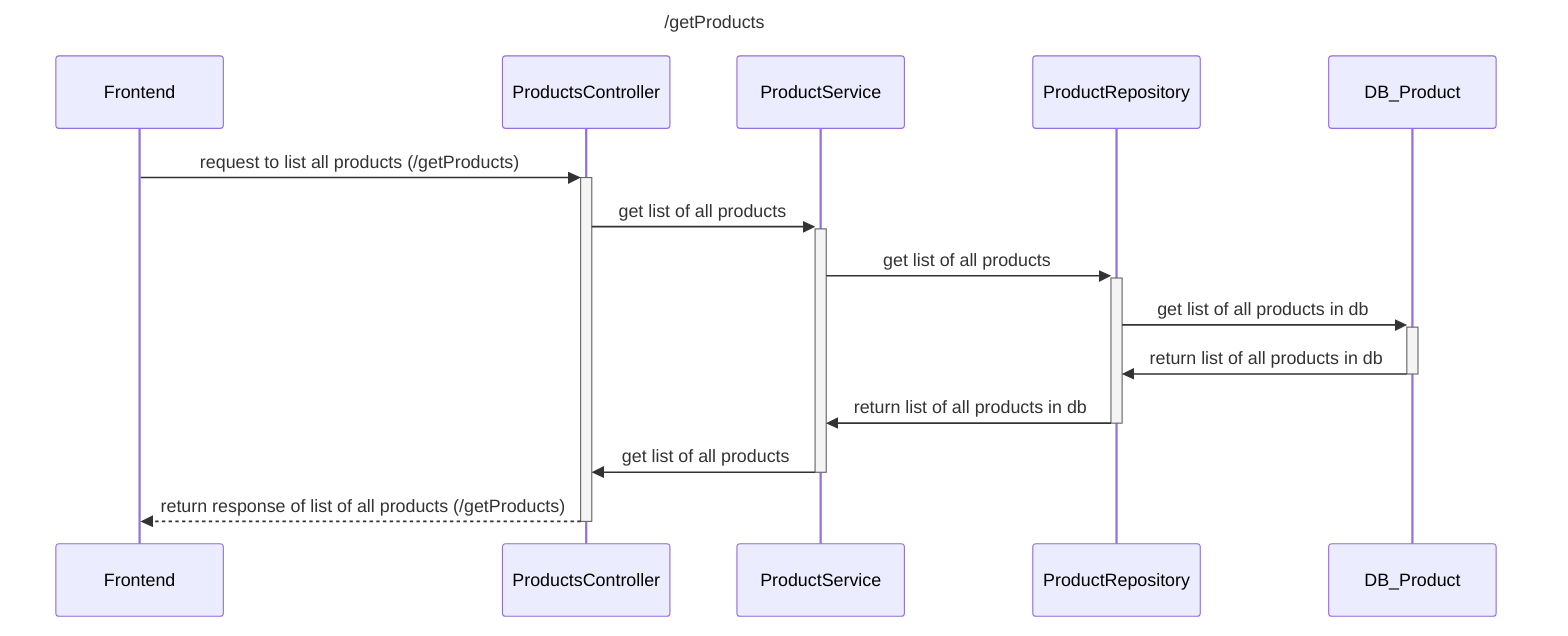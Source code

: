 ---
title: /getProducts
---

sequenceDiagram
    participant Frontend
    participant ProductsController
    participant ProductService
    participant ProductRepository
    participant DB_Product

    Frontend->>+ProductsController: request to list all products (/getProducts)
    ProductsController->>+ProductService: get list of all products
    ProductService->>+ProductRepository: get list of all products
    ProductRepository->>+DB_Product: get list of all products in db
    DB_Product->>-ProductRepository: return list of all products in db
    ProductRepository->>-ProductService: return list of all products in db
    ProductService->>-ProductsController: get list of all products
    ProductsController-->>-Frontend: return response of list of all products (/getProducts)